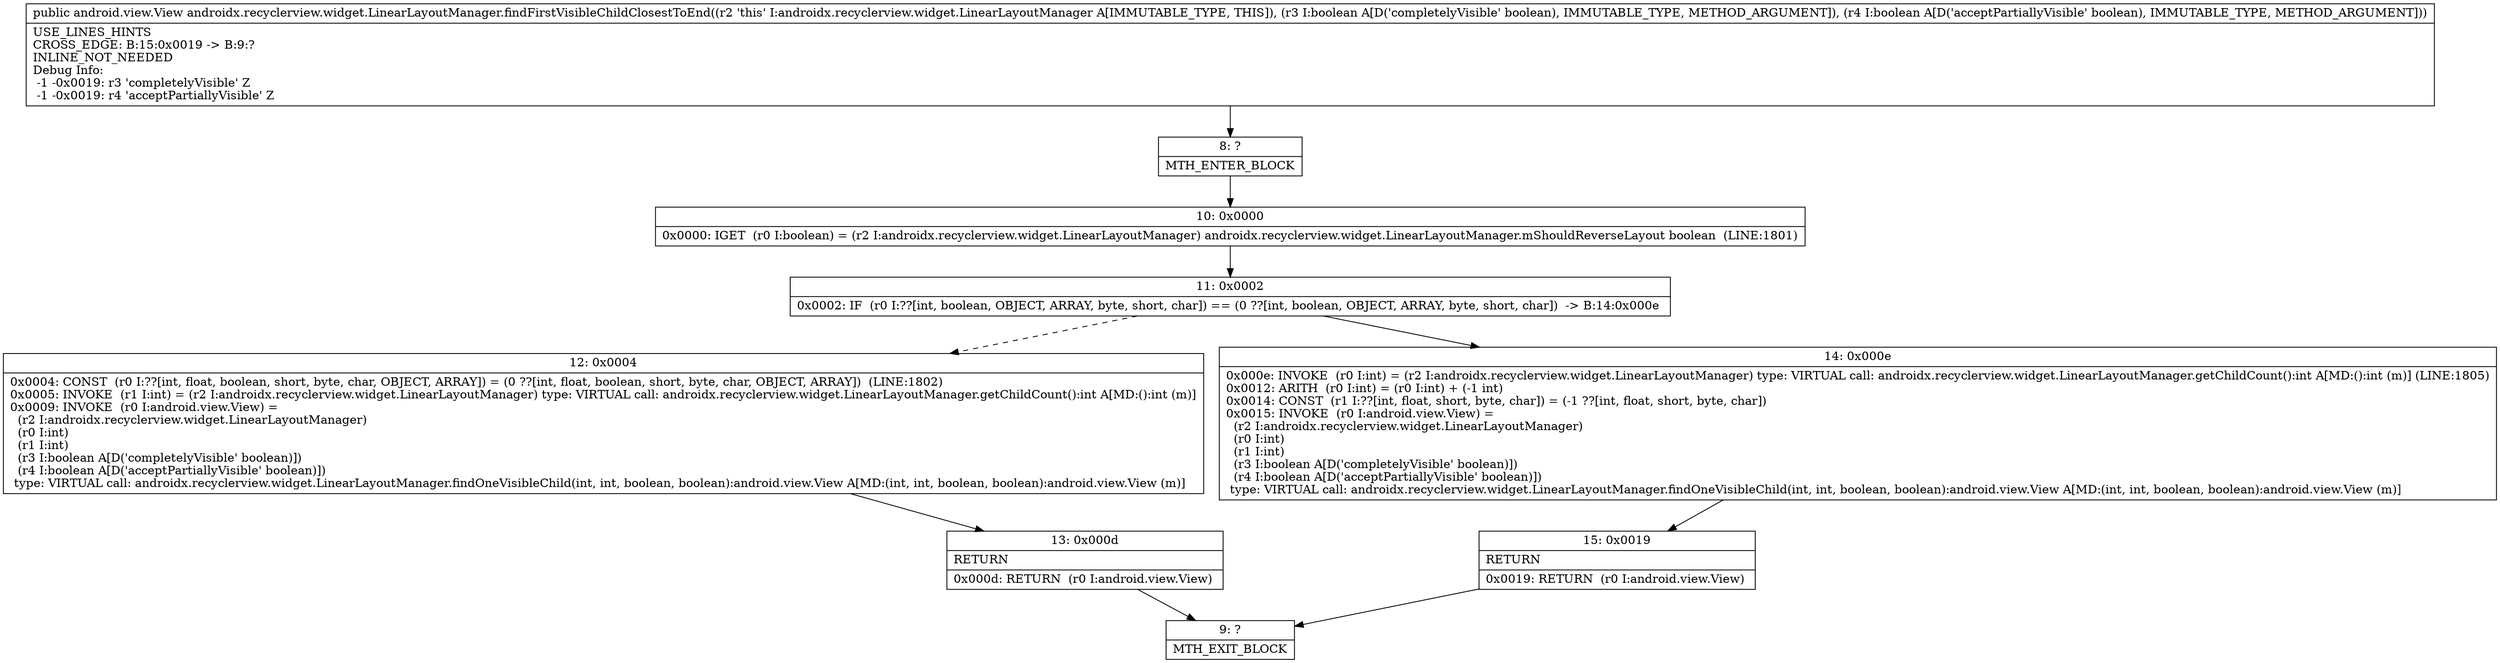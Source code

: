 digraph "CFG forandroidx.recyclerview.widget.LinearLayoutManager.findFirstVisibleChildClosestToEnd(ZZ)Landroid\/view\/View;" {
Node_8 [shape=record,label="{8\:\ ?|MTH_ENTER_BLOCK\l}"];
Node_10 [shape=record,label="{10\:\ 0x0000|0x0000: IGET  (r0 I:boolean) = (r2 I:androidx.recyclerview.widget.LinearLayoutManager) androidx.recyclerview.widget.LinearLayoutManager.mShouldReverseLayout boolean  (LINE:1801)\l}"];
Node_11 [shape=record,label="{11\:\ 0x0002|0x0002: IF  (r0 I:??[int, boolean, OBJECT, ARRAY, byte, short, char]) == (0 ??[int, boolean, OBJECT, ARRAY, byte, short, char])  \-\> B:14:0x000e \l}"];
Node_12 [shape=record,label="{12\:\ 0x0004|0x0004: CONST  (r0 I:??[int, float, boolean, short, byte, char, OBJECT, ARRAY]) = (0 ??[int, float, boolean, short, byte, char, OBJECT, ARRAY])  (LINE:1802)\l0x0005: INVOKE  (r1 I:int) = (r2 I:androidx.recyclerview.widget.LinearLayoutManager) type: VIRTUAL call: androidx.recyclerview.widget.LinearLayoutManager.getChildCount():int A[MD:():int (m)]\l0x0009: INVOKE  (r0 I:android.view.View) = \l  (r2 I:androidx.recyclerview.widget.LinearLayoutManager)\l  (r0 I:int)\l  (r1 I:int)\l  (r3 I:boolean A[D('completelyVisible' boolean)])\l  (r4 I:boolean A[D('acceptPartiallyVisible' boolean)])\l type: VIRTUAL call: androidx.recyclerview.widget.LinearLayoutManager.findOneVisibleChild(int, int, boolean, boolean):android.view.View A[MD:(int, int, boolean, boolean):android.view.View (m)]\l}"];
Node_13 [shape=record,label="{13\:\ 0x000d|RETURN\l|0x000d: RETURN  (r0 I:android.view.View) \l}"];
Node_9 [shape=record,label="{9\:\ ?|MTH_EXIT_BLOCK\l}"];
Node_14 [shape=record,label="{14\:\ 0x000e|0x000e: INVOKE  (r0 I:int) = (r2 I:androidx.recyclerview.widget.LinearLayoutManager) type: VIRTUAL call: androidx.recyclerview.widget.LinearLayoutManager.getChildCount():int A[MD:():int (m)] (LINE:1805)\l0x0012: ARITH  (r0 I:int) = (r0 I:int) + (\-1 int) \l0x0014: CONST  (r1 I:??[int, float, short, byte, char]) = (\-1 ??[int, float, short, byte, char]) \l0x0015: INVOKE  (r0 I:android.view.View) = \l  (r2 I:androidx.recyclerview.widget.LinearLayoutManager)\l  (r0 I:int)\l  (r1 I:int)\l  (r3 I:boolean A[D('completelyVisible' boolean)])\l  (r4 I:boolean A[D('acceptPartiallyVisible' boolean)])\l type: VIRTUAL call: androidx.recyclerview.widget.LinearLayoutManager.findOneVisibleChild(int, int, boolean, boolean):android.view.View A[MD:(int, int, boolean, boolean):android.view.View (m)]\l}"];
Node_15 [shape=record,label="{15\:\ 0x0019|RETURN\l|0x0019: RETURN  (r0 I:android.view.View) \l}"];
MethodNode[shape=record,label="{public android.view.View androidx.recyclerview.widget.LinearLayoutManager.findFirstVisibleChildClosestToEnd((r2 'this' I:androidx.recyclerview.widget.LinearLayoutManager A[IMMUTABLE_TYPE, THIS]), (r3 I:boolean A[D('completelyVisible' boolean), IMMUTABLE_TYPE, METHOD_ARGUMENT]), (r4 I:boolean A[D('acceptPartiallyVisible' boolean), IMMUTABLE_TYPE, METHOD_ARGUMENT]))  | USE_LINES_HINTS\lCROSS_EDGE: B:15:0x0019 \-\> B:9:?\lINLINE_NOT_NEEDED\lDebug Info:\l  \-1 \-0x0019: r3 'completelyVisible' Z\l  \-1 \-0x0019: r4 'acceptPartiallyVisible' Z\l}"];
MethodNode -> Node_8;Node_8 -> Node_10;
Node_10 -> Node_11;
Node_11 -> Node_12[style=dashed];
Node_11 -> Node_14;
Node_12 -> Node_13;
Node_13 -> Node_9;
Node_14 -> Node_15;
Node_15 -> Node_9;
}

